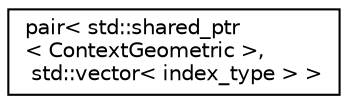 digraph "Graphical Class Hierarchy"
{
 // LATEX_PDF_SIZE
  edge [fontname="Helvetica",fontsize="10",labelfontname="Helvetica",labelfontsize="10"];
  node [fontname="Helvetica",fontsize="10",shape=record];
  rankdir="LR";
  Node0 [label="pair\< std::shared_ptr\l\< ContextGeometric \>,\l std::vector\< index_type \> \>",height=0.2,width=0.4,color="black", fillcolor="white", style="filled",URL="$classstd_1_1pair_3_01std_1_1shared__ptr_3_01ContextGeometric_01_4_00_01std_1_1vector_3_01index__type_01_4_01_4.html",tooltip=" "];
}
